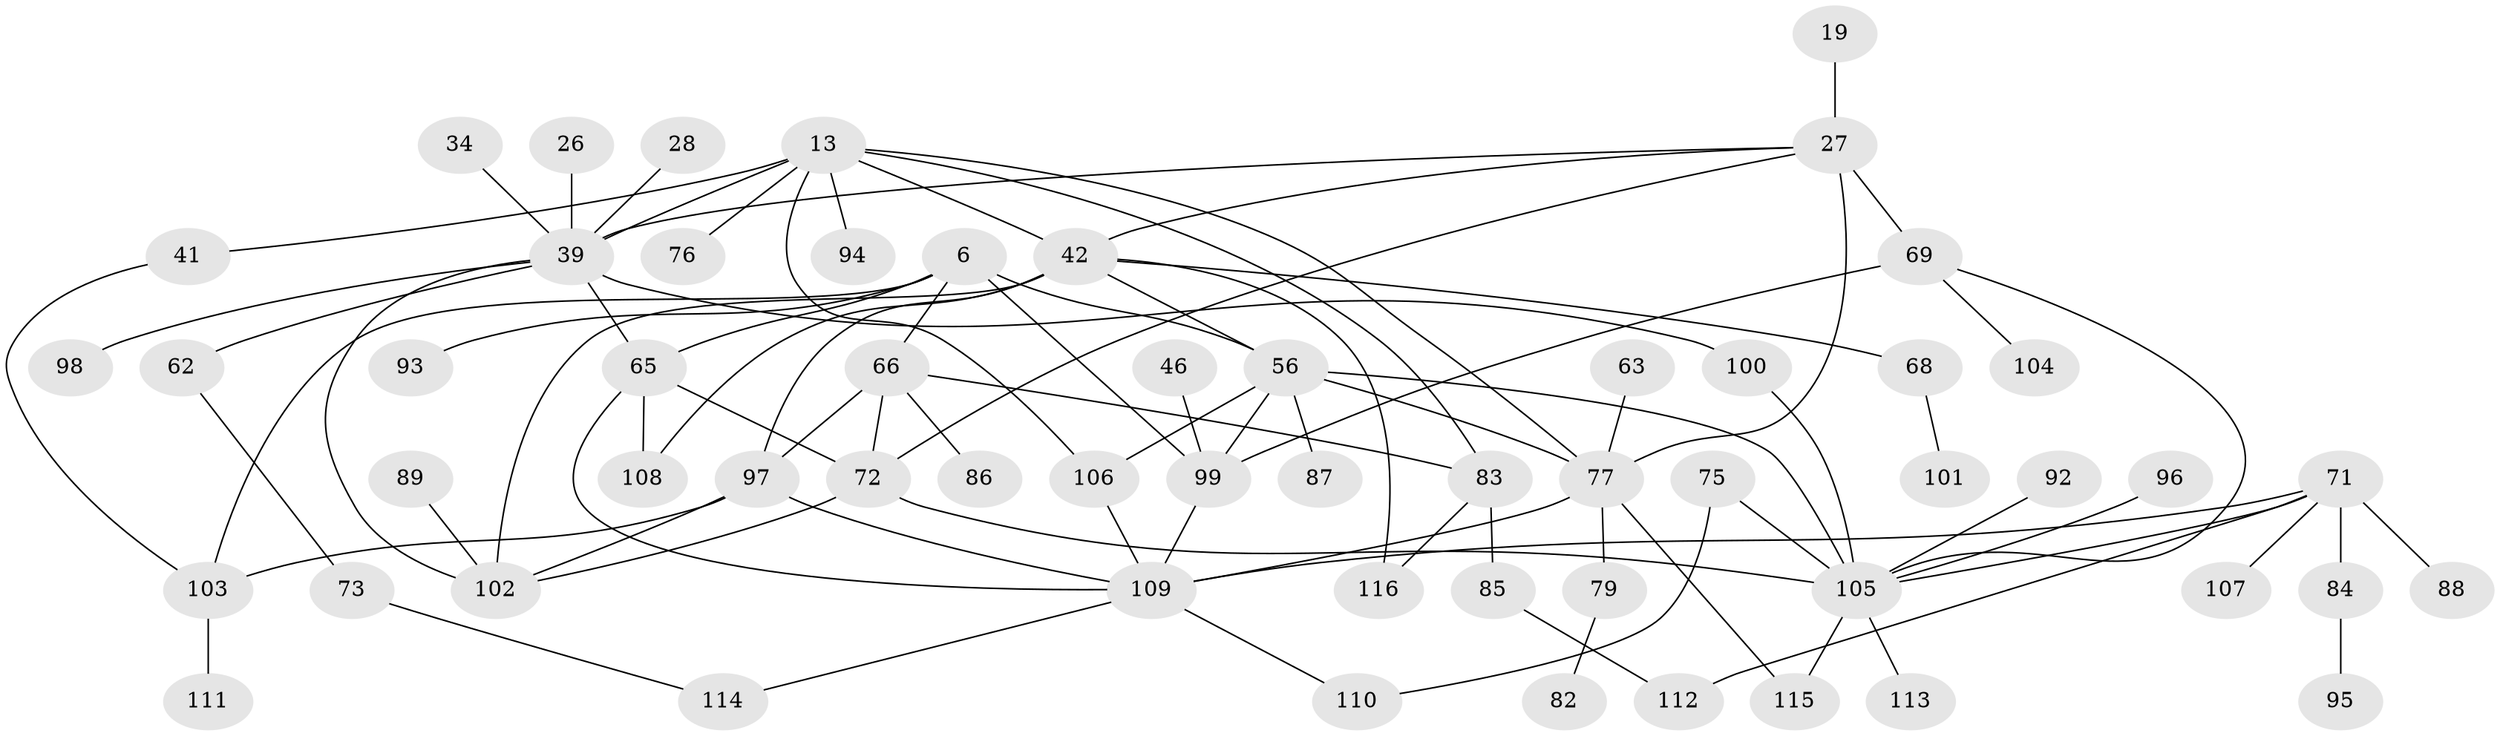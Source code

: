 // original degree distribution, {5: 0.10344827586206896, 7: 0.02586206896551724, 8: 0.008620689655172414, 3: 0.1810344827586207, 4: 0.13793103448275862, 6: 0.008620689655172414, 2: 0.29310344827586204, 1: 0.2413793103448276}
// Generated by graph-tools (version 1.1) at 2025/42/03/09/25 04:42:49]
// undirected, 58 vertices, 87 edges
graph export_dot {
graph [start="1"]
  node [color=gray90,style=filled];
  6 [super="+1"];
  13 [super="+11"];
  19;
  26;
  27 [super="+21+8"];
  28 [super="+17"];
  34;
  39 [super="+12+23"];
  41;
  42 [super="+3"];
  46;
  56 [super="+2+33"];
  62;
  63;
  65 [super="+16+57"];
  66 [super="+51+64+40"];
  68;
  69 [super="+59"];
  71 [super="+54"];
  72 [super="+44"];
  73;
  75;
  76;
  77 [super="+58+20"];
  79;
  82;
  83;
  84;
  85;
  86;
  87;
  88;
  89;
  92;
  93;
  94;
  95;
  96;
  97 [super="+29+80"];
  98;
  99 [super="+25+91"];
  100;
  101;
  102 [super="+81"];
  103;
  104;
  105 [super="+67+70"];
  106 [super="+90"];
  107;
  108;
  109 [super="+45+74+55+18"];
  110;
  111;
  112;
  113;
  114;
  115;
  116;
  6 -- 103;
  6 -- 65 [weight=3];
  6 -- 93;
  6 -- 56 [weight=2];
  6 -- 66 [weight=2];
  6 -- 99;
  13 -- 41;
  13 -- 42 [weight=2];
  13 -- 83;
  13 -- 94;
  13 -- 76;
  13 -- 39 [weight=2];
  13 -- 77;
  13 -- 106;
  19 -- 27;
  26 -- 39;
  27 -- 39;
  27 -- 77 [weight=2];
  27 -- 69 [weight=2];
  27 -- 72;
  27 -- 42;
  28 -- 39;
  34 -- 39;
  39 -- 98;
  39 -- 100;
  39 -- 65 [weight=2];
  39 -- 62;
  39 -- 102;
  41 -- 103;
  42 -- 116;
  42 -- 68;
  42 -- 108;
  42 -- 56;
  42 -- 97;
  42 -- 102;
  46 -- 99;
  56 -- 87;
  56 -- 106;
  56 -- 77 [weight=2];
  56 -- 99;
  56 -- 105 [weight=3];
  62 -- 73;
  63 -- 77 [weight=2];
  65 -- 108;
  65 -- 72;
  65 -- 109;
  66 -- 83;
  66 -- 86;
  66 -- 72;
  66 -- 97;
  68 -- 101;
  69 -- 104;
  69 -- 105;
  69 -- 99;
  71 -- 84;
  71 -- 88;
  71 -- 112;
  71 -- 107;
  71 -- 105 [weight=2];
  71 -- 109;
  72 -- 105;
  72 -- 102;
  73 -- 114;
  75 -- 110;
  75 -- 105;
  77 -- 115;
  77 -- 79;
  77 -- 109;
  79 -- 82;
  83 -- 85;
  83 -- 116;
  84 -- 95;
  85 -- 112;
  89 -- 102;
  92 -- 105;
  96 -- 105;
  97 -- 102;
  97 -- 103;
  97 -- 109;
  99 -- 109;
  100 -- 105;
  103 -- 111;
  105 -- 113;
  105 -- 115;
  106 -- 109;
  109 -- 110;
  109 -- 114;
}
